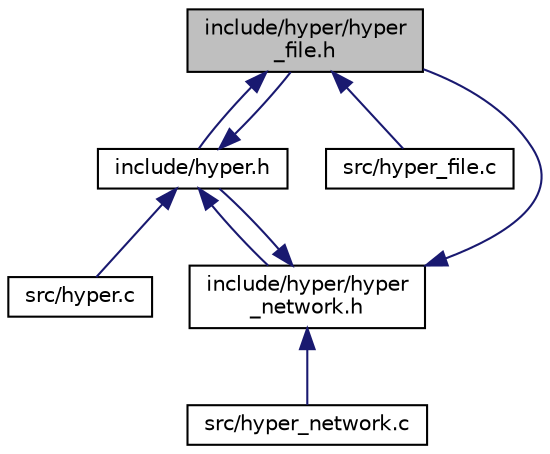 digraph "include/hyper/hyper_file.h"
{
 // LATEX_PDF_SIZE
  edge [fontname="Helvetica",fontsize="10",labelfontname="Helvetica",labelfontsize="10"];
  node [fontname="Helvetica",fontsize="10",shape=record];
  Node1 [label="include/hyper/hyper\l_file.h",height=0.2,width=0.4,color="black", fillcolor="grey75", style="filled", fontcolor="black",tooltip=" "];
  Node1 -> Node2 [dir="back",color="midnightblue",fontsize="10",style="solid",fontname="Helvetica"];
  Node2 [label="include/hyper.h",height=0.2,width=0.4,color="black", fillcolor="white", style="filled",URL="$hyper_8h.html",tooltip="Common functions and variables."];
  Node2 -> Node1 [dir="back",color="midnightblue",fontsize="10",style="solid",fontname="Helvetica"];
  Node2 -> Node3 [dir="back",color="midnightblue",fontsize="10",style="solid",fontname="Helvetica"];
  Node3 [label="include/hyper/hyper\l_network.h",height=0.2,width=0.4,color="black", fillcolor="white", style="filled",URL="$hyper__network_8h.html",tooltip=" "];
  Node3 -> Node1 [dir="back",color="midnightblue",fontsize="10",style="solid",fontname="Helvetica"];
  Node3 -> Node2 [dir="back",color="midnightblue",fontsize="10",style="solid",fontname="Helvetica"];
  Node3 -> Node4 [dir="back",color="midnightblue",fontsize="10",style="solid",fontname="Helvetica"];
  Node4 [label="src/hyper_network.c",height=0.2,width=0.4,color="black", fillcolor="white", style="filled",URL="$hyper__network_8c.html",tooltip=" "];
  Node2 -> Node5 [dir="back",color="midnightblue",fontsize="10",style="solid",fontname="Helvetica"];
  Node5 [label="src/hyper.c",height=0.2,width=0.4,color="black", fillcolor="white", style="filled",URL="$hyper_8c.html",tooltip=" "];
  Node1 -> Node6 [dir="back",color="midnightblue",fontsize="10",style="solid",fontname="Helvetica"];
  Node6 [label="src/hyper_file.c",height=0.2,width=0.4,color="black", fillcolor="white", style="filled",URL="$hyper__file_8c.html",tooltip=" "];
}
